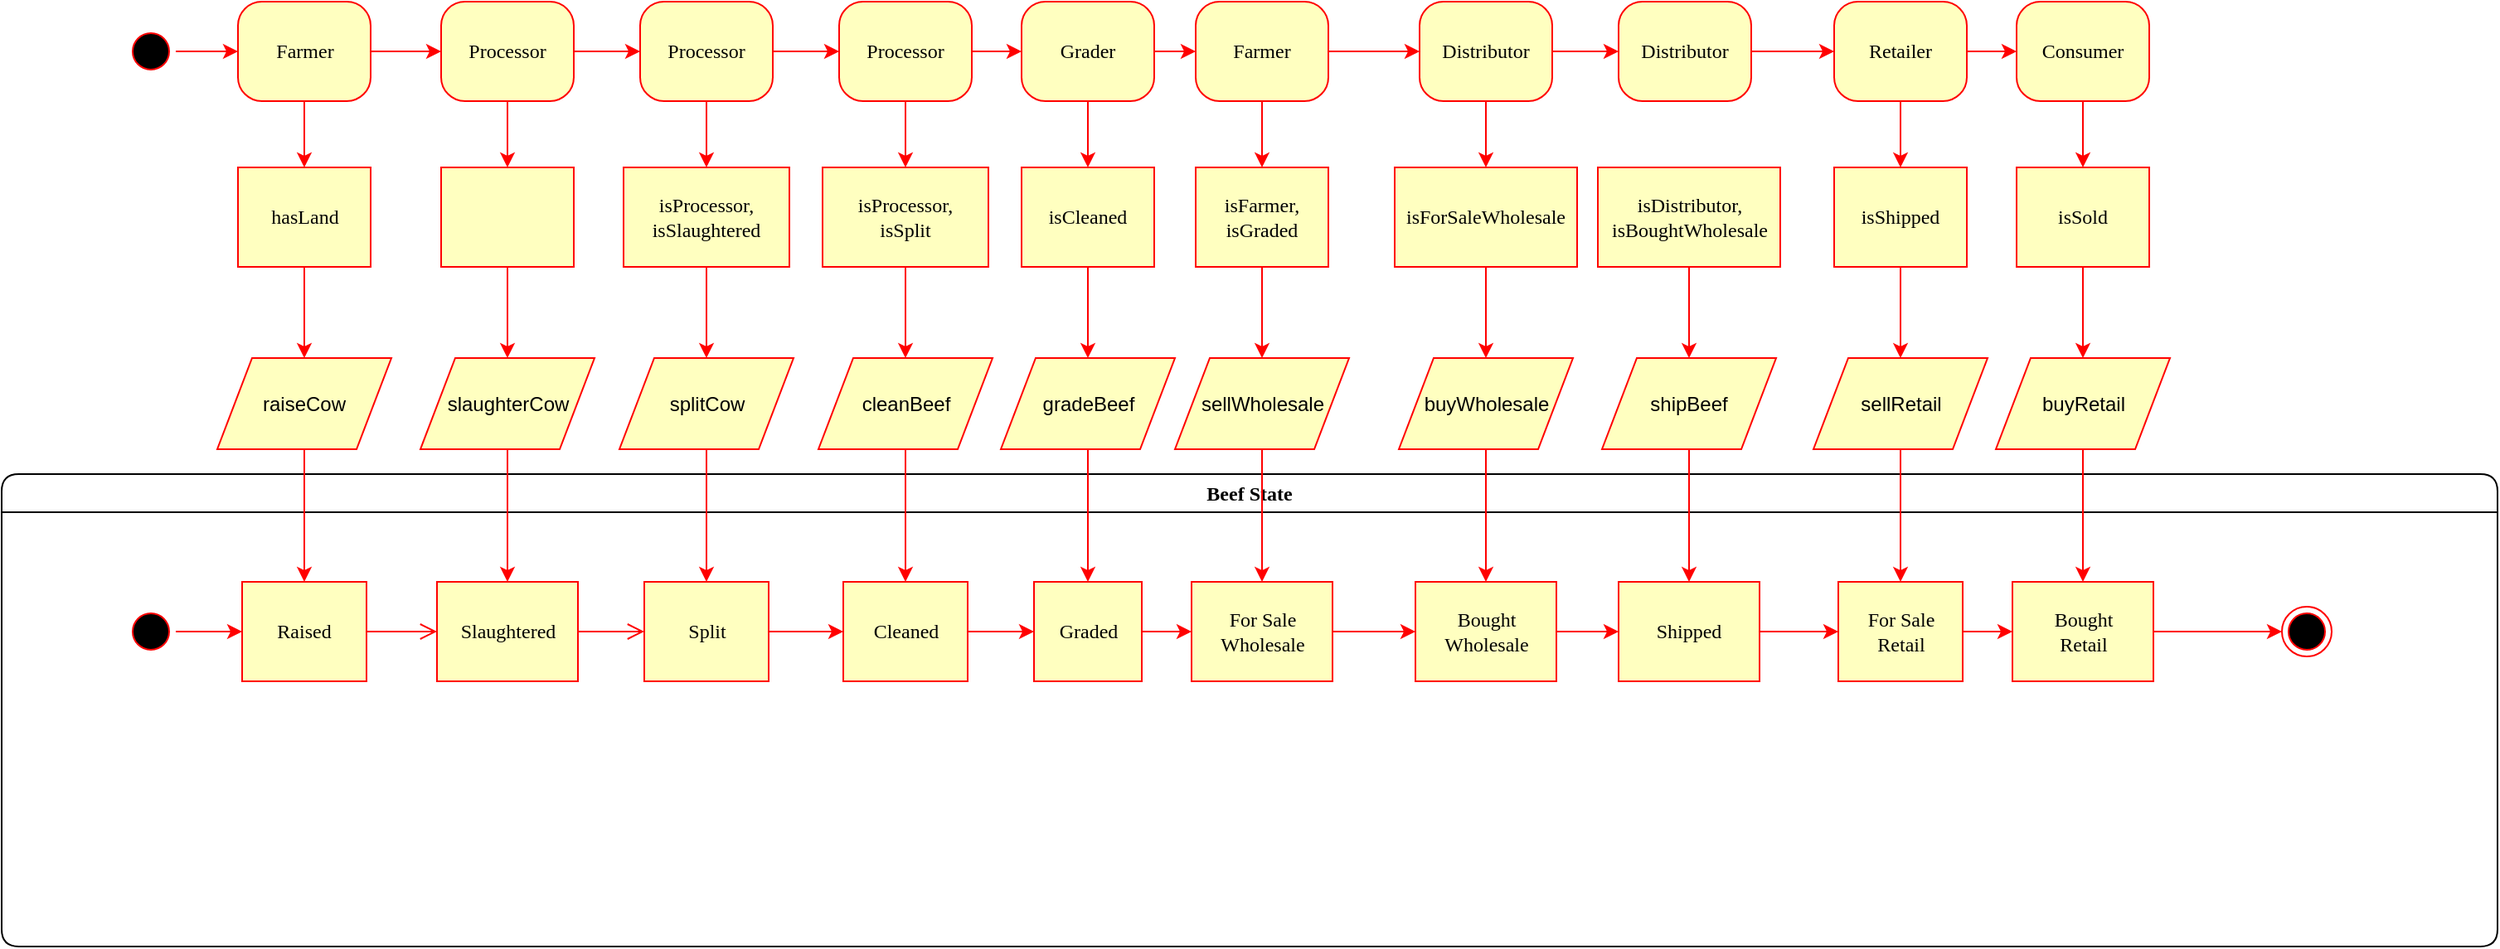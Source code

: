<mxfile version="12.9.9" type="device"><diagram name="Page-1" id="58cdce13-f638-feb5-8d6f-7d28b1aa9fa0"><mxGraphModel dx="1422" dy="822" grid="1" gridSize="10" guides="1" tooltips="1" connect="1" arrows="1" fold="1" page="1" pageScale="1" pageWidth="1100" pageHeight="850" background="#ffffff" math="0" shadow="0"><root><mxCell id="0"/><mxCell id="1" parent="0"/><mxCell id="xQwmqOZENDHwo6AzOMnO-22" value="" style="edgeStyle=orthogonalEdgeStyle;rounded=1;orthogonalLoop=1;jettySize=auto;html=1;strokeColor=#FF0000;entryX=0;entryY=0.5;entryDx=0;entryDy=0;" parent="1" source="382b91b5511bd0f7-1" target="xQwmqOZENDHwo6AzOMnO-23" edge="1"><mxGeometry relative="1" as="geometry"><mxPoint x="230" y="240" as="targetPoint"/></mxGeometry></mxCell><mxCell id="382b91b5511bd0f7-1" value="" style="ellipse;html=1;shape=startState;fillColor=#000000;strokeColor=#ff0000;rounded=1;shadow=0;comic=0;labelBackgroundColor=none;fontFamily=Verdana;fontSize=12;fontColor=#000000;align=center;direction=south;" parent="1" vertex="1"><mxGeometry x="170" y="225" width="30" height="30" as="geometry"/></mxCell><mxCell id="xQwmqOZENDHwo6AzOMnO-26" value="" style="edgeStyle=orthogonalEdgeStyle;rounded=1;orthogonalLoop=1;jettySize=auto;html=1;strokeColor=#FF0000;" parent="1" source="xQwmqOZENDHwo6AzOMnO-23" target="xQwmqOZENDHwo6AzOMnO-25" edge="1"><mxGeometry relative="1" as="geometry"/></mxCell><mxCell id="9p1O6PSqJxQS3IVGCiG0-3" value="" style="edgeStyle=orthogonalEdgeStyle;rounded=0;orthogonalLoop=1;jettySize=auto;html=1;strokeColor=#FF0000;" edge="1" parent="1" source="xQwmqOZENDHwo6AzOMnO-23" target="xQwmqOZENDHwo6AzOMnO-90"><mxGeometry relative="1" as="geometry"/></mxCell><mxCell id="xQwmqOZENDHwo6AzOMnO-23" value="Farmer" style="rounded=1;whiteSpace=wrap;html=1;arcSize=24;fillColor=#ffffc0;strokeColor=#ff0000;shadow=0;comic=0;labelBackgroundColor=none;fontFamily=Verdana;fontSize=12;fontColor=#000000;align=center;" parent="1" vertex="1"><mxGeometry x="237.5" y="210" width="80" height="60" as="geometry"/></mxCell><mxCell id="xQwmqOZENDHwo6AzOMnO-28" value="" style="edgeStyle=orthogonalEdgeStyle;rounded=1;orthogonalLoop=1;jettySize=auto;html=1;strokeColor=#FF0000;" parent="1" source="xQwmqOZENDHwo6AzOMnO-25" target="xQwmqOZENDHwo6AzOMnO-27" edge="1"><mxGeometry relative="1" as="geometry"/></mxCell><mxCell id="xQwmqOZENDHwo6AzOMnO-49" value="" style="edgeStyle=orthogonalEdgeStyle;rounded=1;orthogonalLoop=1;jettySize=auto;html=1;strokeColor=#FF0000;" parent="1" source="xQwmqOZENDHwo6AzOMnO-25" target="xQwmqOZENDHwo6AzOMnO-48" edge="1"><mxGeometry relative="1" as="geometry"/></mxCell><mxCell id="xQwmqOZENDHwo6AzOMnO-25" value="Processor" style="rounded=1;whiteSpace=wrap;html=1;arcSize=24;fillColor=#ffffc0;strokeColor=#ff0000;shadow=0;comic=0;labelBackgroundColor=none;fontFamily=Verdana;fontSize=12;fontColor=#000000;align=center;" parent="1" vertex="1"><mxGeometry x="360" y="210" width="80" height="60" as="geometry"/></mxCell><mxCell id="xQwmqOZENDHwo6AzOMnO-72" value="" style="edgeStyle=orthogonalEdgeStyle;rounded=1;orthogonalLoop=1;jettySize=auto;html=1;strokeColor=#FF0000;" parent="1" source="xQwmqOZENDHwo6AzOMnO-48" target="xQwmqOZENDHwo6AzOMnO-71" edge="1"><mxGeometry relative="1" as="geometry"/></mxCell><mxCell id="xQwmqOZENDHwo6AzOMnO-48" value="" style="rounded=0;whiteSpace=wrap;html=1;arcSize=24;fillColor=#ffffc0;strokeColor=#ff0000;shadow=0;comic=0;labelBackgroundColor=none;fontFamily=Verdana;fontSize=12;fontColor=#000000;align=center;" parent="1" vertex="1"><mxGeometry x="360" y="310" width="80" height="60" as="geometry"/></mxCell><mxCell id="xQwmqOZENDHwo6AzOMnO-30" value="" style="edgeStyle=orthogonalEdgeStyle;rounded=1;orthogonalLoop=1;jettySize=auto;html=1;strokeColor=#FF0000;" parent="1" source="xQwmqOZENDHwo6AzOMnO-27" target="xQwmqOZENDHwo6AzOMnO-29" edge="1"><mxGeometry relative="1" as="geometry"/></mxCell><mxCell id="xQwmqOZENDHwo6AzOMnO-51" value="" style="edgeStyle=orthogonalEdgeStyle;rounded=1;orthogonalLoop=1;jettySize=auto;html=1;strokeColor=#FF0000;" parent="1" source="xQwmqOZENDHwo6AzOMnO-27" target="xQwmqOZENDHwo6AzOMnO-50" edge="1"><mxGeometry relative="1" as="geometry"/></mxCell><mxCell id="xQwmqOZENDHwo6AzOMnO-27" value="Processor" style="rounded=1;whiteSpace=wrap;html=1;arcSize=24;fillColor=#ffffc0;strokeColor=#ff0000;shadow=0;comic=0;labelBackgroundColor=none;fontFamily=Verdana;fontSize=12;fontColor=#000000;align=center;" parent="1" vertex="1"><mxGeometry x="480" y="210" width="80" height="60" as="geometry"/></mxCell><mxCell id="xQwmqOZENDHwo6AzOMnO-84" value="" style="edgeStyle=orthogonalEdgeStyle;rounded=1;orthogonalLoop=1;jettySize=auto;html=1;strokeColor=#FF0000;" parent="1" source="xQwmqOZENDHwo6AzOMnO-50" target="xQwmqOZENDHwo6AzOMnO-78" edge="1"><mxGeometry relative="1" as="geometry"/></mxCell><mxCell id="xQwmqOZENDHwo6AzOMnO-50" value="isProcessor,&lt;br&gt;isSlaughtered" style="rounded=0;whiteSpace=wrap;html=1;arcSize=24;fillColor=#ffffc0;strokeColor=#ff0000;shadow=0;comic=0;labelBackgroundColor=none;fontFamily=Verdana;fontSize=12;fontColor=#000000;align=center;" parent="1" vertex="1"><mxGeometry x="470" y="310" width="100" height="60" as="geometry"/></mxCell><mxCell id="xQwmqOZENDHwo6AzOMnO-32" value="" style="edgeStyle=orthogonalEdgeStyle;rounded=1;orthogonalLoop=1;jettySize=auto;html=1;strokeColor=#FF0000;" parent="1" source="xQwmqOZENDHwo6AzOMnO-29" target="xQwmqOZENDHwo6AzOMnO-31" edge="1"><mxGeometry relative="1" as="geometry"/></mxCell><mxCell id="xQwmqOZENDHwo6AzOMnO-53" value="" style="edgeStyle=orthogonalEdgeStyle;rounded=1;orthogonalLoop=1;jettySize=auto;html=1;strokeColor=#FF0000;" parent="1" source="xQwmqOZENDHwo6AzOMnO-29" target="xQwmqOZENDHwo6AzOMnO-52" edge="1"><mxGeometry relative="1" as="geometry"/></mxCell><mxCell id="xQwmqOZENDHwo6AzOMnO-29" value="Processor" style="rounded=1;whiteSpace=wrap;html=1;arcSize=24;fillColor=#ffffc0;strokeColor=#ff0000;shadow=0;comic=0;labelBackgroundColor=none;fontFamily=Verdana;fontSize=12;fontColor=#000000;align=center;" parent="1" vertex="1"><mxGeometry x="600" y="210" width="80" height="60" as="geometry"/></mxCell><mxCell id="xQwmqOZENDHwo6AzOMnO-85" value="" style="edgeStyle=orthogonalEdgeStyle;rounded=1;orthogonalLoop=1;jettySize=auto;html=1;strokeColor=#FF0000;" parent="1" source="xQwmqOZENDHwo6AzOMnO-52" target="xQwmqOZENDHwo6AzOMnO-79" edge="1"><mxGeometry relative="1" as="geometry"/></mxCell><mxCell id="xQwmqOZENDHwo6AzOMnO-52" value="isProcessor,&lt;br&gt;isSplit" style="rounded=0;whiteSpace=wrap;html=1;arcSize=24;fillColor=#ffffc0;strokeColor=#ff0000;shadow=0;comic=0;labelBackgroundColor=none;fontFamily=Verdana;fontSize=12;fontColor=#000000;align=center;" parent="1" vertex="1"><mxGeometry x="590" y="310" width="100" height="60" as="geometry"/></mxCell><mxCell id="xQwmqOZENDHwo6AzOMnO-34" value="" style="edgeStyle=orthogonalEdgeStyle;rounded=1;orthogonalLoop=1;jettySize=auto;html=1;strokeColor=#FF0000;" parent="1" source="xQwmqOZENDHwo6AzOMnO-31" target="xQwmqOZENDHwo6AzOMnO-33" edge="1"><mxGeometry relative="1" as="geometry"/></mxCell><mxCell id="xQwmqOZENDHwo6AzOMnO-55" value="" style="edgeStyle=orthogonalEdgeStyle;rounded=1;orthogonalLoop=1;jettySize=auto;html=1;strokeColor=#FF0000;" parent="1" source="xQwmqOZENDHwo6AzOMnO-31" target="xQwmqOZENDHwo6AzOMnO-54" edge="1"><mxGeometry relative="1" as="geometry"/></mxCell><mxCell id="xQwmqOZENDHwo6AzOMnO-31" value="Grader" style="rounded=1;whiteSpace=wrap;html=1;arcSize=24;fillColor=#ffffc0;strokeColor=#ff0000;shadow=0;comic=0;labelBackgroundColor=none;fontFamily=Verdana;fontSize=12;fontColor=#000000;align=center;" parent="1" vertex="1"><mxGeometry x="710" y="210" width="80" height="60" as="geometry"/></mxCell><mxCell id="xQwmqOZENDHwo6AzOMnO-86" value="" style="edgeStyle=orthogonalEdgeStyle;rounded=1;orthogonalLoop=1;jettySize=auto;html=1;strokeColor=#FF0000;" parent="1" source="xQwmqOZENDHwo6AzOMnO-54" target="xQwmqOZENDHwo6AzOMnO-80" edge="1"><mxGeometry relative="1" as="geometry"/></mxCell><mxCell id="xQwmqOZENDHwo6AzOMnO-54" value="isCleaned" style="rounded=0;whiteSpace=wrap;html=1;arcSize=24;fillColor=#ffffc0;strokeColor=#ff0000;shadow=0;comic=0;labelBackgroundColor=none;fontFamily=Verdana;fontSize=12;fontColor=#000000;align=center;" parent="1" vertex="1"><mxGeometry x="710" y="310" width="80" height="60" as="geometry"/></mxCell><mxCell id="xQwmqOZENDHwo6AzOMnO-57" value="" style="edgeStyle=orthogonalEdgeStyle;rounded=1;orthogonalLoop=1;jettySize=auto;html=1;strokeColor=#FF0000;" parent="1" source="xQwmqOZENDHwo6AzOMnO-33" target="xQwmqOZENDHwo6AzOMnO-56" edge="1"><mxGeometry relative="1" as="geometry"/></mxCell><mxCell id="9p1O6PSqJxQS3IVGCiG0-9" value="" style="edgeStyle=orthogonalEdgeStyle;rounded=0;orthogonalLoop=1;jettySize=auto;html=1;strokeColor=#FF0000;" edge="1" parent="1" source="xQwmqOZENDHwo6AzOMnO-33" target="9p1O6PSqJxQS3IVGCiG0-8"><mxGeometry relative="1" as="geometry"/></mxCell><mxCell id="xQwmqOZENDHwo6AzOMnO-33" value="Farmer" style="rounded=1;whiteSpace=wrap;html=1;arcSize=24;fillColor=#ffffc0;strokeColor=#ff0000;shadow=0;comic=0;labelBackgroundColor=none;fontFamily=Verdana;fontSize=12;fontColor=#000000;align=center;" parent="1" vertex="1"><mxGeometry x="815" y="210" width="80" height="60" as="geometry"/></mxCell><mxCell id="9p1O6PSqJxQS3IVGCiG0-14" value="" style="edgeStyle=orthogonalEdgeStyle;rounded=0;orthogonalLoop=1;jettySize=auto;html=1;strokeColor=#FF0000;" edge="1" parent="1" source="9p1O6PSqJxQS3IVGCiG0-8" target="9p1O6PSqJxQS3IVGCiG0-13"><mxGeometry relative="1" as="geometry"/></mxCell><mxCell id="9p1O6PSqJxQS3IVGCiG0-26" value="" style="edgeStyle=orthogonalEdgeStyle;rounded=0;orthogonalLoop=1;jettySize=auto;html=1;strokeColor=#FF0000;" edge="1" parent="1" source="9p1O6PSqJxQS3IVGCiG0-8" target="9p1O6PSqJxQS3IVGCiG0-25"><mxGeometry relative="1" as="geometry"/></mxCell><mxCell id="9p1O6PSqJxQS3IVGCiG0-8" value="Distributor" style="rounded=1;whiteSpace=wrap;html=1;arcSize=24;fillColor=#ffffc0;strokeColor=#ff0000;shadow=0;comic=0;labelBackgroundColor=none;fontFamily=Verdana;fontSize=12;fontColor=#000000;align=center;" vertex="1" parent="1"><mxGeometry x="950" y="210" width="80" height="60" as="geometry"/></mxCell><mxCell id="9p1O6PSqJxQS3IVGCiG0-29" value="" style="edgeStyle=orthogonalEdgeStyle;rounded=0;orthogonalLoop=1;jettySize=auto;html=1;strokeColor=#FF0000;" edge="1" parent="1" source="9p1O6PSqJxQS3IVGCiG0-25" target="xQwmqOZENDHwo6AzOMnO-35"><mxGeometry relative="1" as="geometry"/></mxCell><mxCell id="9p1O6PSqJxQS3IVGCiG0-25" value="Distributor" style="rounded=1;whiteSpace=wrap;html=1;arcSize=24;fillColor=#ffffc0;strokeColor=#ff0000;shadow=0;comic=0;labelBackgroundColor=none;fontFamily=Verdana;fontSize=12;fontColor=#000000;align=center;" vertex="1" parent="1"><mxGeometry x="1070" y="210" width="80" height="60" as="geometry"/></mxCell><mxCell id="xQwmqOZENDHwo6AzOMnO-87" value="" style="edgeStyle=orthogonalEdgeStyle;rounded=1;orthogonalLoop=1;jettySize=auto;html=1;strokeColor=#FF0000;" parent="1" source="xQwmqOZENDHwo6AzOMnO-56" target="xQwmqOZENDHwo6AzOMnO-81" edge="1"><mxGeometry relative="1" as="geometry"/></mxCell><mxCell id="xQwmqOZENDHwo6AzOMnO-56" value="isFarmer,&lt;br&gt;isGraded" style="rounded=0;whiteSpace=wrap;html=1;arcSize=24;fillColor=#ffffc0;strokeColor=#ff0000;shadow=0;comic=0;labelBackgroundColor=none;fontFamily=Verdana;fontSize=12;fontColor=#000000;align=center;" parent="1" vertex="1"><mxGeometry x="815" y="310" width="80" height="60" as="geometry"/></mxCell><mxCell id="xQwmqOZENDHwo6AzOMnO-59" value="" style="edgeStyle=orthogonalEdgeStyle;rounded=1;orthogonalLoop=1;jettySize=auto;html=1;strokeColor=#FF0000;" parent="1" source="xQwmqOZENDHwo6AzOMnO-35" target="xQwmqOZENDHwo6AzOMnO-58" edge="1"><mxGeometry relative="1" as="geometry"/></mxCell><mxCell id="9p1O6PSqJxQS3IVGCiG0-35" value="" style="edgeStyle=orthogonalEdgeStyle;rounded=0;orthogonalLoop=1;jettySize=auto;html=1;strokeColor=#FF0000;" edge="1" parent="1" source="xQwmqOZENDHwo6AzOMnO-35" target="xQwmqOZENDHwo6AzOMnO-37"><mxGeometry relative="1" as="geometry"/></mxCell><mxCell id="xQwmqOZENDHwo6AzOMnO-35" value="Retailer" style="rounded=1;whiteSpace=wrap;html=1;arcSize=24;fillColor=#ffffc0;strokeColor=#ff0000;shadow=0;comic=0;labelBackgroundColor=none;fontFamily=Verdana;fontSize=12;fontColor=#000000;align=center;" parent="1" vertex="1"><mxGeometry x="1200" y="210" width="80" height="60" as="geometry"/></mxCell><mxCell id="xQwmqOZENDHwo6AzOMnO-88" value="" style="edgeStyle=orthogonalEdgeStyle;rounded=1;orthogonalLoop=1;jettySize=auto;html=1;strokeColor=#FF0000;" parent="1" source="xQwmqOZENDHwo6AzOMnO-58" target="xQwmqOZENDHwo6AzOMnO-82" edge="1"><mxGeometry relative="1" as="geometry"/></mxCell><mxCell id="xQwmqOZENDHwo6AzOMnO-58" value="isShipped" style="rounded=0;whiteSpace=wrap;html=1;arcSize=24;fillColor=#ffffc0;strokeColor=#ff0000;shadow=0;comic=0;labelBackgroundColor=none;fontFamily=Verdana;fontSize=12;fontColor=#000000;align=center;" parent="1" vertex="1"><mxGeometry x="1200" y="310" width="80" height="60" as="geometry"/></mxCell><mxCell id="xQwmqOZENDHwo6AzOMnO-61" value="" style="edgeStyle=orthogonalEdgeStyle;rounded=1;orthogonalLoop=1;jettySize=auto;html=1;strokeColor=#FF0000;" parent="1" source="xQwmqOZENDHwo6AzOMnO-37" target="xQwmqOZENDHwo6AzOMnO-60" edge="1"><mxGeometry relative="1" as="geometry"/></mxCell><mxCell id="xQwmqOZENDHwo6AzOMnO-37" value="Consumer" style="rounded=1;whiteSpace=wrap;html=1;arcSize=24;fillColor=#ffffc0;strokeColor=#ff0000;shadow=0;comic=0;labelBackgroundColor=none;fontFamily=Verdana;fontSize=12;fontColor=#000000;align=center;" parent="1" vertex="1"><mxGeometry x="1310" y="210" width="80" height="60" as="geometry"/></mxCell><mxCell id="xQwmqOZENDHwo6AzOMnO-89" value="" style="edgeStyle=orthogonalEdgeStyle;rounded=1;orthogonalLoop=1;jettySize=auto;html=1;strokeColor=#FF0000;" parent="1" source="xQwmqOZENDHwo6AzOMnO-60" target="xQwmqOZENDHwo6AzOMnO-83" edge="1"><mxGeometry relative="1" as="geometry"/></mxCell><mxCell id="xQwmqOZENDHwo6AzOMnO-60" value="isSold" style="rounded=0;whiteSpace=wrap;html=1;arcSize=24;fillColor=#ffffc0;strokeColor=#ff0000;shadow=0;comic=0;labelBackgroundColor=none;fontFamily=Verdana;fontSize=12;fontColor=#000000;align=center;" parent="1" vertex="1"><mxGeometry x="1310" y="310" width="80" height="60" as="geometry"/></mxCell><mxCell id="2a3bc250acf0617d-7" value="Beef State&lt;br&gt;" style="swimlane;whiteSpace=wrap;html=1;rounded=1;shadow=0;comic=0;labelBackgroundColor=none;strokeWidth=1;fontFamily=Verdana;fontSize=12;align=center;" parent="1" vertex="1"><mxGeometry x="95" y="495" width="1505" height="285" as="geometry"/></mxCell><mxCell id="24f968d109e7d6b4-3" value="" style="ellipse;html=1;shape=endState;fillColor=#000000;strokeColor=#ff0000;rounded=1;shadow=0;comic=0;labelBackgroundColor=none;fontFamily=Verdana;fontSize=12;fontColor=#000000;align=center;" parent="2a3bc250acf0617d-7" vertex="1"><mxGeometry x="1375" y="80" width="30" height="30" as="geometry"/></mxCell><mxCell id="9p1O6PSqJxQS3IVGCiG0-2" value="" style="edgeStyle=orthogonalEdgeStyle;rounded=0;orthogonalLoop=1;jettySize=auto;html=1;strokeColor=#FF0000;" edge="1" parent="2a3bc250acf0617d-7" source="2a3bc250acf0617d-3" target="3cde6dad864a17aa-1"><mxGeometry relative="1" as="geometry"/></mxCell><mxCell id="2a3bc250acf0617d-3" value="" style="ellipse;html=1;shape=startState;fillColor=#000000;strokeColor=#ff0000;rounded=1;shadow=0;comic=0;labelBackgroundColor=none;fontFamily=Verdana;fontSize=12;fontColor=#000000;align=center;direction=south;" parent="2a3bc250acf0617d-7" vertex="1"><mxGeometry x="75" y="80" width="30" height="30" as="geometry"/></mxCell><mxCell id="3cde6dad864a17aa-11" style="edgeStyle=elbowEdgeStyle;html=1;labelBackgroundColor=none;endArrow=open;endSize=8;strokeColor=#ff0000;fontFamily=Verdana;fontSize=12;align=left;" parent="2a3bc250acf0617d-7" source="3cde6dad864a17aa-1" target="3cde6dad864a17aa-2" edge="1"><mxGeometry relative="1" as="geometry"/></mxCell><mxCell id="3cde6dad864a17aa-1" value="Raised" style="rounded=0;whiteSpace=wrap;html=1;arcSize=24;fillColor=#ffffc0;strokeColor=#ff0000;shadow=0;comic=0;labelBackgroundColor=none;fontFamily=Verdana;fontSize=12;fontColor=#000000;align=center;" parent="2a3bc250acf0617d-7" vertex="1"><mxGeometry x="145" y="65" width="75" height="60" as="geometry"/></mxCell><mxCell id="3cde6dad864a17aa-12" style="edgeStyle=elbowEdgeStyle;html=1;labelBackgroundColor=none;endArrow=open;endSize=8;strokeColor=#ff0000;fontFamily=Verdana;fontSize=12;align=left;" parent="2a3bc250acf0617d-7" source="3cde6dad864a17aa-2" target="xQwmqOZENDHwo6AzOMnO-2" edge="1"><mxGeometry relative="1" as="geometry"><mxPoint x="955" y="95" as="targetPoint"/></mxGeometry></mxCell><mxCell id="3cde6dad864a17aa-2" value="Slaughtered&lt;br&gt;" style="rounded=0;whiteSpace=wrap;html=1;arcSize=24;fillColor=#ffffc0;strokeColor=#ff0000;shadow=0;comic=0;labelBackgroundColor=none;fontFamily=Verdana;fontSize=12;fontColor=#000000;align=center;" parent="2a3bc250acf0617d-7" vertex="1"><mxGeometry x="262.5" y="65" width="85" height="60" as="geometry"/></mxCell><mxCell id="xQwmqOZENDHwo6AzOMnO-13" value="" style="edgeStyle=orthogonalEdgeStyle;rounded=1;orthogonalLoop=1;jettySize=auto;html=1;strokeColor=#FF0000;" parent="2a3bc250acf0617d-7" source="xQwmqOZENDHwo6AzOMnO-2" target="xQwmqOZENDHwo6AzOMnO-3" edge="1"><mxGeometry relative="1" as="geometry"/></mxCell><mxCell id="xQwmqOZENDHwo6AzOMnO-2" value="Split" style="rounded=0;whiteSpace=wrap;html=1;arcSize=24;fillColor=#ffffc0;strokeColor=#ff0000;shadow=0;comic=0;labelBackgroundColor=none;fontFamily=Verdana;fontSize=12;fontColor=#000000;align=center;" parent="2a3bc250acf0617d-7" vertex="1"><mxGeometry x="387.5" y="65" width="75" height="60" as="geometry"/></mxCell><mxCell id="xQwmqOZENDHwo6AzOMnO-14" value="" style="edgeStyle=orthogonalEdgeStyle;rounded=1;orthogonalLoop=1;jettySize=auto;html=1;strokeColor=#FF0000;" parent="2a3bc250acf0617d-7" source="xQwmqOZENDHwo6AzOMnO-3" target="xQwmqOZENDHwo6AzOMnO-4" edge="1"><mxGeometry relative="1" as="geometry"/></mxCell><mxCell id="xQwmqOZENDHwo6AzOMnO-3" value="Cleaned" style="rounded=0;whiteSpace=wrap;html=1;arcSize=24;fillColor=#ffffc0;strokeColor=#ff0000;shadow=0;comic=0;labelBackgroundColor=none;fontFamily=Verdana;fontSize=12;fontColor=#000000;align=center;" parent="2a3bc250acf0617d-7" vertex="1"><mxGeometry x="507.5" y="65" width="75" height="60" as="geometry"/></mxCell><mxCell id="xQwmqOZENDHwo6AzOMnO-15" value="" style="edgeStyle=orthogonalEdgeStyle;rounded=1;orthogonalLoop=1;jettySize=auto;html=1;strokeColor=#FF0000;" parent="2a3bc250acf0617d-7" source="xQwmqOZENDHwo6AzOMnO-4" target="xQwmqOZENDHwo6AzOMnO-5" edge="1"><mxGeometry relative="1" as="geometry"/></mxCell><mxCell id="xQwmqOZENDHwo6AzOMnO-4" value="Graded" style="rounded=0;whiteSpace=wrap;html=1;arcSize=24;fillColor=#ffffc0;strokeColor=#ff0000;shadow=0;comic=0;labelBackgroundColor=none;fontFamily=Verdana;fontSize=12;fontColor=#000000;align=center;" parent="2a3bc250acf0617d-7" vertex="1"><mxGeometry x="622.5" y="65" width="65" height="60" as="geometry"/></mxCell><mxCell id="9p1O6PSqJxQS3IVGCiG0-24" value="" style="edgeStyle=orthogonalEdgeStyle;rounded=0;orthogonalLoop=1;jettySize=auto;html=1;strokeColor=#FF0000;" edge="1" parent="2a3bc250acf0617d-7" source="xQwmqOZENDHwo6AzOMnO-5" target="9p1O6PSqJxQS3IVGCiG0-22"><mxGeometry relative="1" as="geometry"/></mxCell><mxCell id="xQwmqOZENDHwo6AzOMnO-5" value="For Sale Wholesale" style="rounded=0;whiteSpace=wrap;html=1;arcSize=24;fillColor=#ffffc0;strokeColor=#ff0000;shadow=0;comic=0;labelBackgroundColor=none;fontFamily=Verdana;fontSize=12;fontColor=#000000;align=center;" parent="2a3bc250acf0617d-7" vertex="1"><mxGeometry x="717.5" y="65" width="85" height="60" as="geometry"/></mxCell><mxCell id="xQwmqOZENDHwo6AzOMnO-17" value="" style="edgeStyle=orthogonalEdgeStyle;rounded=1;orthogonalLoop=1;jettySize=auto;html=1;strokeColor=#FF0000;" parent="2a3bc250acf0617d-7" source="xQwmqOZENDHwo6AzOMnO-6" target="xQwmqOZENDHwo6AzOMnO-7" edge="1"><mxGeometry relative="1" as="geometry"/></mxCell><mxCell id="xQwmqOZENDHwo6AzOMnO-6" value="For Sale&lt;br&gt;Retail" style="rounded=0;whiteSpace=wrap;html=1;arcSize=24;fillColor=#ffffc0;strokeColor=#ff0000;shadow=0;comic=0;labelBackgroundColor=none;fontFamily=Verdana;fontSize=12;fontColor=#000000;align=center;" parent="2a3bc250acf0617d-7" vertex="1"><mxGeometry x="1107.5" y="65" width="75" height="60" as="geometry"/></mxCell><mxCell id="xQwmqOZENDHwo6AzOMnO-20" style="edgeStyle=orthogonalEdgeStyle;rounded=1;orthogonalLoop=1;jettySize=auto;html=1;entryX=0;entryY=0.5;entryDx=0;entryDy=0;strokeColor=#FF0000;" parent="2a3bc250acf0617d-7" source="xQwmqOZENDHwo6AzOMnO-7" target="24f968d109e7d6b4-3" edge="1"><mxGeometry relative="1" as="geometry"/></mxCell><mxCell id="xQwmqOZENDHwo6AzOMnO-7" value="Bought&lt;br&gt;Retail" style="rounded=0;whiteSpace=wrap;html=1;arcSize=24;fillColor=#ffffc0;strokeColor=#ff0000;shadow=0;comic=0;labelBackgroundColor=none;fontFamily=Verdana;fontSize=12;fontColor=#000000;align=center;" parent="2a3bc250acf0617d-7" vertex="1"><mxGeometry x="1212.5" y="65" width="85" height="60" as="geometry"/></mxCell><mxCell id="9p1O6PSqJxQS3IVGCiG0-33" value="" style="edgeStyle=orthogonalEdgeStyle;rounded=0;orthogonalLoop=1;jettySize=auto;html=1;strokeColor=#FF0000;" edge="1" parent="2a3bc250acf0617d-7" source="9p1O6PSqJxQS3IVGCiG0-22" target="9p1O6PSqJxQS3IVGCiG0-31"><mxGeometry relative="1" as="geometry"/></mxCell><mxCell id="9p1O6PSqJxQS3IVGCiG0-22" value="Bought Wholesale" style="rounded=0;whiteSpace=wrap;html=1;arcSize=24;fillColor=#ffffc0;strokeColor=#ff0000;shadow=0;comic=0;labelBackgroundColor=none;fontFamily=Verdana;fontSize=12;fontColor=#000000;align=center;" vertex="1" parent="2a3bc250acf0617d-7"><mxGeometry x="852.5" y="65" width="85" height="60" as="geometry"/></mxCell><mxCell id="9p1O6PSqJxQS3IVGCiG0-34" value="" style="edgeStyle=orthogonalEdgeStyle;rounded=0;orthogonalLoop=1;jettySize=auto;html=1;strokeColor=#FF0000;" edge="1" parent="2a3bc250acf0617d-7" source="9p1O6PSqJxQS3IVGCiG0-31" target="xQwmqOZENDHwo6AzOMnO-6"><mxGeometry relative="1" as="geometry"/></mxCell><mxCell id="9p1O6PSqJxQS3IVGCiG0-31" value="Shipped" style="rounded=0;whiteSpace=wrap;html=1;arcSize=24;fillColor=#ffffc0;strokeColor=#ff0000;shadow=0;comic=0;labelBackgroundColor=none;fontFamily=Verdana;fontSize=12;fontColor=#000000;align=center;" vertex="1" parent="2a3bc250acf0617d-7"><mxGeometry x="975" y="65" width="85" height="60" as="geometry"/></mxCell><mxCell id="xQwmqOZENDHwo6AzOMnO-76" value="" style="edgeStyle=orthogonalEdgeStyle;rounded=1;orthogonalLoop=1;jettySize=auto;html=1;strokeColor=#FF0000;" parent="1" source="xQwmqOZENDHwo6AzOMnO-68" target="3cde6dad864a17aa-1" edge="1"><mxGeometry relative="1" as="geometry"/></mxCell><mxCell id="xQwmqOZENDHwo6AzOMnO-68" value="raiseCow" style="shape=parallelogram;perimeter=parallelogramPerimeter;whiteSpace=wrap;html=1;rounded=0;glass=0;fillColor=#FFFFC0;strokeColor=#FF0000;" parent="1" vertex="1"><mxGeometry x="225" y="425" width="105" height="55" as="geometry"/></mxCell><mxCell id="xQwmqOZENDHwo6AzOMnO-77" value="" style="edgeStyle=orthogonalEdgeStyle;rounded=1;orthogonalLoop=1;jettySize=auto;html=1;strokeColor=#FF0000;" parent="1" source="xQwmqOZENDHwo6AzOMnO-71" target="3cde6dad864a17aa-2" edge="1"><mxGeometry relative="1" as="geometry"/></mxCell><mxCell id="xQwmqOZENDHwo6AzOMnO-71" value="slaughterCow" style="shape=parallelogram;perimeter=parallelogramPerimeter;whiteSpace=wrap;html=1;rounded=0;glass=0;fillColor=#FFFFC0;strokeColor=#FF0000;" parent="1" vertex="1"><mxGeometry x="347.5" y="425" width="105" height="55" as="geometry"/></mxCell><mxCell id="xQwmqOZENDHwo6AzOMnO-91" value="" style="edgeStyle=orthogonalEdgeStyle;rounded=1;orthogonalLoop=1;jettySize=auto;html=1;strokeColor=#FF0000;" parent="1" source="xQwmqOZENDHwo6AzOMnO-78" target="xQwmqOZENDHwo6AzOMnO-2" edge="1"><mxGeometry relative="1" as="geometry"/></mxCell><mxCell id="xQwmqOZENDHwo6AzOMnO-78" value="splitCow" style="shape=parallelogram;perimeter=parallelogramPerimeter;whiteSpace=wrap;html=1;rounded=0;glass=0;fillColor=#FFFFC0;strokeColor=#FF0000;" parent="1" vertex="1"><mxGeometry x="467.5" y="425" width="105" height="55" as="geometry"/></mxCell><mxCell id="xQwmqOZENDHwo6AzOMnO-92" value="" style="edgeStyle=orthogonalEdgeStyle;rounded=1;orthogonalLoop=1;jettySize=auto;html=1;strokeColor=#FF0000;" parent="1" source="xQwmqOZENDHwo6AzOMnO-79" target="xQwmqOZENDHwo6AzOMnO-3" edge="1"><mxGeometry relative="1" as="geometry"/></mxCell><mxCell id="xQwmqOZENDHwo6AzOMnO-79" value="cleanBeef" style="shape=parallelogram;perimeter=parallelogramPerimeter;whiteSpace=wrap;html=1;rounded=0;glass=0;fillColor=#FFFFC0;strokeColor=#FF0000;" parent="1" vertex="1"><mxGeometry x="587.5" y="425" width="105" height="55" as="geometry"/></mxCell><mxCell id="xQwmqOZENDHwo6AzOMnO-93" value="" style="edgeStyle=orthogonalEdgeStyle;rounded=1;orthogonalLoop=1;jettySize=auto;html=1;strokeColor=#FF0000;" parent="1" source="xQwmqOZENDHwo6AzOMnO-80" target="xQwmqOZENDHwo6AzOMnO-4" edge="1"><mxGeometry relative="1" as="geometry"/></mxCell><mxCell id="xQwmqOZENDHwo6AzOMnO-80" value="gradeBeef" style="shape=parallelogram;perimeter=parallelogramPerimeter;whiteSpace=wrap;html=1;rounded=0;glass=0;fillColor=#FFFFC0;strokeColor=#FF0000;" parent="1" vertex="1"><mxGeometry x="697.5" y="425" width="105" height="55" as="geometry"/></mxCell><mxCell id="xQwmqOZENDHwo6AzOMnO-94" value="" style="edgeStyle=orthogonalEdgeStyle;rounded=1;orthogonalLoop=1;jettySize=auto;html=1;strokeColor=#FF0000;" parent="1" source="xQwmqOZENDHwo6AzOMnO-81" target="xQwmqOZENDHwo6AzOMnO-5" edge="1"><mxGeometry relative="1" as="geometry"/></mxCell><mxCell id="xQwmqOZENDHwo6AzOMnO-81" value="sellWholesale" style="shape=parallelogram;perimeter=parallelogramPerimeter;whiteSpace=wrap;html=1;rounded=0;glass=0;fillColor=#FFFFC0;strokeColor=#FF0000;" parent="1" vertex="1"><mxGeometry x="802.5" y="425" width="105" height="55" as="geometry"/></mxCell><mxCell id="xQwmqOZENDHwo6AzOMnO-95" value="" style="edgeStyle=orthogonalEdgeStyle;rounded=1;orthogonalLoop=1;jettySize=auto;html=1;strokeColor=#FF0000;" parent="1" source="xQwmqOZENDHwo6AzOMnO-82" target="xQwmqOZENDHwo6AzOMnO-6" edge="1"><mxGeometry relative="1" as="geometry"/></mxCell><mxCell id="xQwmqOZENDHwo6AzOMnO-82" value="sellRetail" style="shape=parallelogram;perimeter=parallelogramPerimeter;whiteSpace=wrap;html=1;rounded=0;glass=0;fillColor=#FFFFC0;strokeColor=#FF0000;" parent="1" vertex="1"><mxGeometry x="1187.5" y="425" width="105" height="55" as="geometry"/></mxCell><mxCell id="xQwmqOZENDHwo6AzOMnO-96" value="" style="edgeStyle=orthogonalEdgeStyle;rounded=1;orthogonalLoop=1;jettySize=auto;html=1;strokeColor=#FF0000;" parent="1" source="xQwmqOZENDHwo6AzOMnO-83" target="xQwmqOZENDHwo6AzOMnO-7" edge="1"><mxGeometry relative="1" as="geometry"/></mxCell><mxCell id="xQwmqOZENDHwo6AzOMnO-83" value="buyRetail" style="shape=parallelogram;perimeter=parallelogramPerimeter;whiteSpace=wrap;html=1;rounded=0;glass=0;fillColor=#FFFFC0;strokeColor=#FF0000;" parent="1" vertex="1"><mxGeometry x="1297.5" y="425" width="105" height="55" as="geometry"/></mxCell><mxCell id="9p1O6PSqJxQS3IVGCiG0-4" value="" style="edgeStyle=orthogonalEdgeStyle;rounded=0;orthogonalLoop=1;jettySize=auto;html=1;strokeColor=#FF0000;" edge="1" parent="1" source="xQwmqOZENDHwo6AzOMnO-90" target="xQwmqOZENDHwo6AzOMnO-68"><mxGeometry relative="1" as="geometry"/></mxCell><mxCell id="xQwmqOZENDHwo6AzOMnO-90" value="hasLand" style="rounded=0;whiteSpace=wrap;html=1;arcSize=24;fillColor=#ffffc0;strokeColor=#ff0000;shadow=0;comic=0;labelBackgroundColor=none;fontFamily=Verdana;fontSize=12;fontColor=#000000;align=center;" parent="1" vertex="1"><mxGeometry x="237.5" y="310" width="80" height="60" as="geometry"/></mxCell><mxCell id="9p1O6PSqJxQS3IVGCiG0-21" value="" style="edgeStyle=orthogonalEdgeStyle;rounded=0;orthogonalLoop=1;jettySize=auto;html=1;strokeColor=#FF0000;" edge="1" parent="1" source="9p1O6PSqJxQS3IVGCiG0-13" target="9p1O6PSqJxQS3IVGCiG0-20"><mxGeometry relative="1" as="geometry"/></mxCell><mxCell id="9p1O6PSqJxQS3IVGCiG0-13" value="isForSaleWholesale" style="rounded=0;whiteSpace=wrap;html=1;arcSize=24;fillColor=#ffffc0;strokeColor=#ff0000;shadow=0;comic=0;labelBackgroundColor=none;fontFamily=Verdana;fontSize=12;fontColor=#000000;align=center;" vertex="1" parent="1"><mxGeometry x="935" y="310" width="110" height="60" as="geometry"/></mxCell><mxCell id="9p1O6PSqJxQS3IVGCiG0-23" value="" style="edgeStyle=orthogonalEdgeStyle;rounded=0;orthogonalLoop=1;jettySize=auto;html=1;strokeColor=#FF0000;" edge="1" parent="1" source="9p1O6PSqJxQS3IVGCiG0-20" target="9p1O6PSqJxQS3IVGCiG0-22"><mxGeometry relative="1" as="geometry"/></mxCell><mxCell id="9p1O6PSqJxQS3IVGCiG0-20" value="buyWholesale" style="shape=parallelogram;perimeter=parallelogramPerimeter;whiteSpace=wrap;html=1;rounded=0;glass=0;fillColor=#FFFFC0;strokeColor=#FF0000;" vertex="1" parent="1"><mxGeometry x="937.5" y="425" width="105" height="55" as="geometry"/></mxCell><mxCell id="9p1O6PSqJxQS3IVGCiG0-30" value="" style="edgeStyle=orthogonalEdgeStyle;rounded=0;orthogonalLoop=1;jettySize=auto;html=1;strokeColor=#FF0000;" edge="1" parent="1" source="9p1O6PSqJxQS3IVGCiG0-27" target="9p1O6PSqJxQS3IVGCiG0-28"><mxGeometry relative="1" as="geometry"/></mxCell><mxCell id="9p1O6PSqJxQS3IVGCiG0-27" value="isDistributor,&lt;br&gt;isBoughtWholesale" style="rounded=0;whiteSpace=wrap;html=1;arcSize=24;fillColor=#ffffc0;strokeColor=#ff0000;shadow=0;comic=0;labelBackgroundColor=none;fontFamily=Verdana;fontSize=12;fontColor=#000000;align=center;" vertex="1" parent="1"><mxGeometry x="1057.5" y="310" width="110" height="60" as="geometry"/></mxCell><mxCell id="9p1O6PSqJxQS3IVGCiG0-32" value="" style="edgeStyle=orthogonalEdgeStyle;rounded=0;orthogonalLoop=1;jettySize=auto;html=1;strokeColor=#FF0000;" edge="1" parent="1" source="9p1O6PSqJxQS3IVGCiG0-28" target="9p1O6PSqJxQS3IVGCiG0-31"><mxGeometry relative="1" as="geometry"/></mxCell><mxCell id="9p1O6PSqJxQS3IVGCiG0-28" value="shipBeef" style="shape=parallelogram;perimeter=parallelogramPerimeter;whiteSpace=wrap;html=1;rounded=0;glass=0;fillColor=#FFFFC0;strokeColor=#FF0000;" vertex="1" parent="1"><mxGeometry x="1060" y="425" width="105" height="55" as="geometry"/></mxCell></root></mxGraphModel></diagram></mxfile>